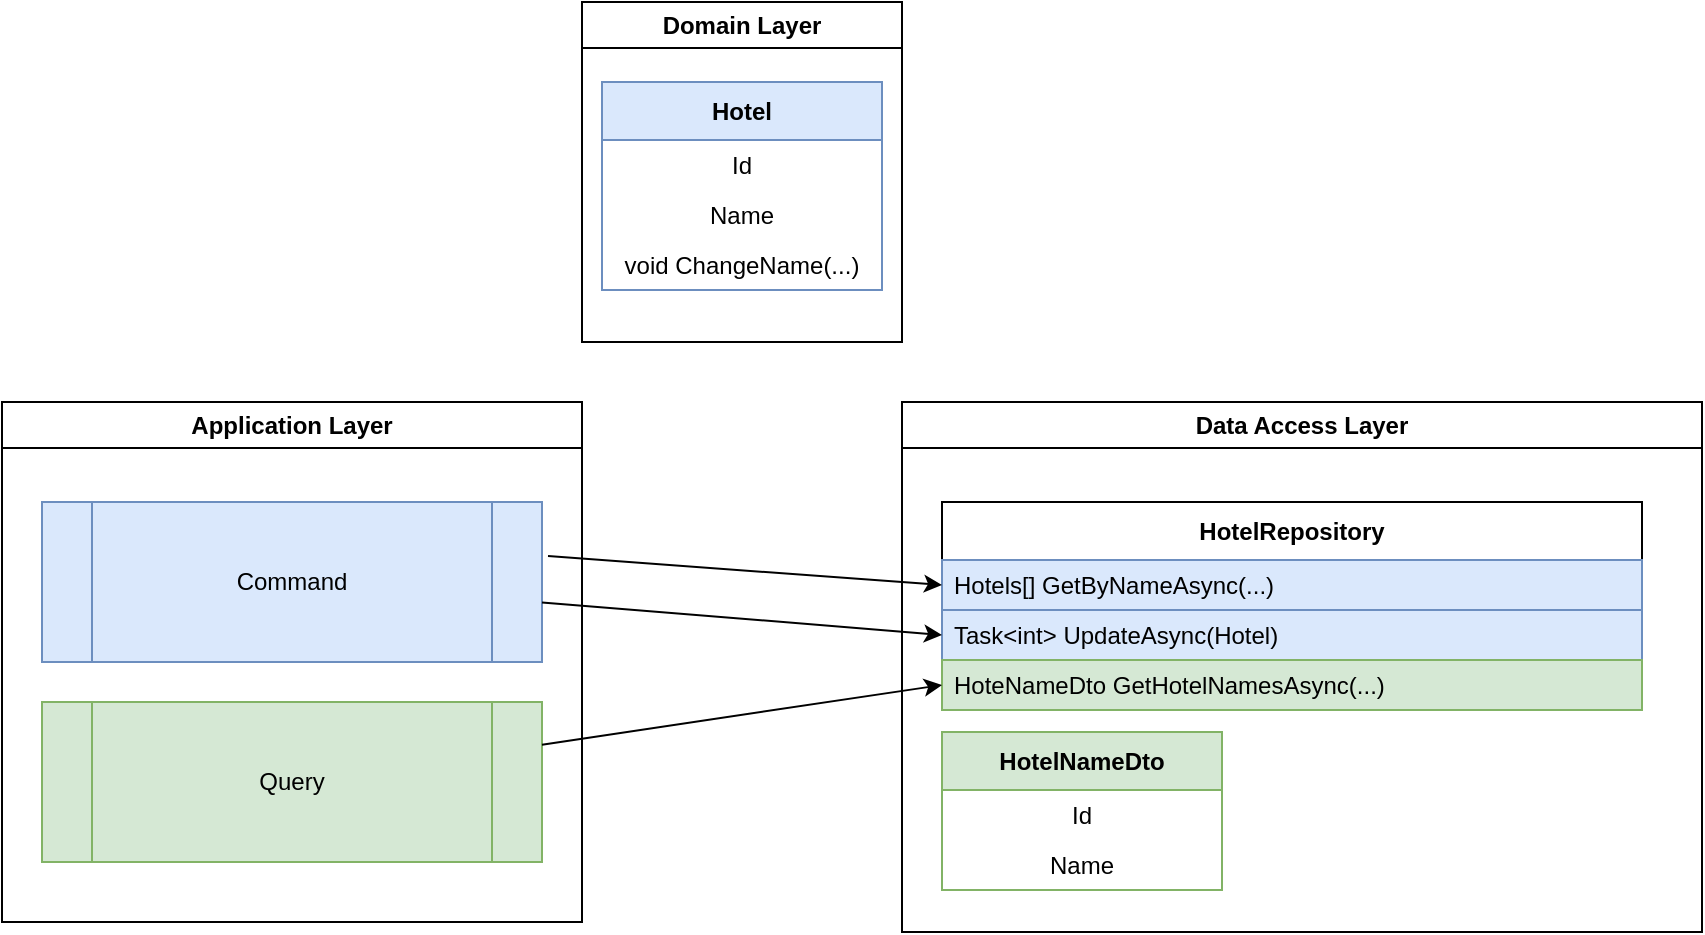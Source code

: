 <mxfile version="26.0.6">
  <diagram name="Page-1" id="54w9G7yzfh6iUQYnU1Zs">
    <mxGraphModel dx="1144" dy="1854" grid="1" gridSize="10" guides="1" tooltips="1" connect="1" arrows="1" fold="1" page="1" pageScale="1" pageWidth="850" pageHeight="1100" math="0" shadow="0">
      <root>
        <mxCell id="0" />
        <mxCell id="1" parent="0" />
        <mxCell id="wJ-Mje8PpJ3iMQONKWg5-3" value="Application Layer" style="swimlane;whiteSpace=wrap;html=1;" vertex="1" parent="1">
          <mxGeometry x="40" y="70" width="290" height="260" as="geometry" />
        </mxCell>
        <mxCell id="wJ-Mje8PpJ3iMQONKWg5-6" value="Command" style="shape=process;whiteSpace=wrap;html=1;backgroundOutline=1;fillColor=#dae8fc;strokeColor=#6c8ebf;" vertex="1" parent="wJ-Mje8PpJ3iMQONKWg5-3">
          <mxGeometry x="20" y="50" width="250" height="80" as="geometry" />
        </mxCell>
        <mxCell id="wJ-Mje8PpJ3iMQONKWg5-7" value="Query" style="shape=process;whiteSpace=wrap;html=1;backgroundOutline=1;fillColor=#d5e8d4;strokeColor=#82b366;" vertex="1" parent="wJ-Mje8PpJ3iMQONKWg5-3">
          <mxGeometry x="20" y="150" width="250" height="80" as="geometry" />
        </mxCell>
        <mxCell id="wJ-Mje8PpJ3iMQONKWg5-4" value="Domain Layer" style="swimlane;whiteSpace=wrap;html=1;" vertex="1" parent="1">
          <mxGeometry x="330" y="-130" width="160" height="170" as="geometry" />
        </mxCell>
        <mxCell id="wJ-Mje8PpJ3iMQONKWg5-21" value="Hotel" style="swimlane;fontStyle=1;align=center;verticalAlign=middle;childLayout=stackLayout;horizontal=1;startSize=29;horizontalStack=0;resizeParent=1;resizeParentMax=0;resizeLast=0;collapsible=0;marginBottom=0;html=1;whiteSpace=wrap;fillColor=#dae8fc;strokeColor=#6c8ebf;" vertex="1" parent="wJ-Mje8PpJ3iMQONKWg5-4">
          <mxGeometry x="10" y="40" width="140" height="104" as="geometry" />
        </mxCell>
        <mxCell id="wJ-Mje8PpJ3iMQONKWg5-22" value="Id" style="text;html=1;strokeColor=none;fillColor=none;align=center;verticalAlign=middle;spacingLeft=4;spacingRight=4;overflow=hidden;rotatable=0;points=[[0,0.5],[1,0.5]];portConstraint=eastwest;whiteSpace=wrap;" vertex="1" parent="wJ-Mje8PpJ3iMQONKWg5-21">
          <mxGeometry y="29" width="140" height="25" as="geometry" />
        </mxCell>
        <mxCell id="wJ-Mje8PpJ3iMQONKWg5-24" value="Name" style="text;html=1;strokeColor=none;fillColor=none;align=center;verticalAlign=middle;spacingLeft=4;spacingRight=4;overflow=hidden;rotatable=0;points=[[0,0.5],[1,0.5]];portConstraint=eastwest;whiteSpace=wrap;" vertex="1" parent="wJ-Mje8PpJ3iMQONKWg5-21">
          <mxGeometry y="54" width="140" height="25" as="geometry" />
        </mxCell>
        <mxCell id="wJ-Mje8PpJ3iMQONKWg5-23" value="void ChangeName(...)" style="text;html=1;strokeColor=none;fillColor=none;align=center;verticalAlign=middle;spacingLeft=4;spacingRight=4;overflow=hidden;rotatable=0;points=[[0,0.5],[1,0.5]];portConstraint=eastwest;whiteSpace=wrap;" vertex="1" parent="wJ-Mje8PpJ3iMQONKWg5-21">
          <mxGeometry y="79" width="140" height="25" as="geometry" />
        </mxCell>
        <mxCell id="wJ-Mje8PpJ3iMQONKWg5-8" value="Data Access Layer" style="swimlane;whiteSpace=wrap;html=1;" vertex="1" parent="1">
          <mxGeometry x="490" y="70" width="400" height="265" as="geometry" />
        </mxCell>
        <mxCell id="wJ-Mje8PpJ3iMQONKWg5-9" value="HotelRepository" style="swimlane;fontStyle=1;align=center;verticalAlign=middle;childLayout=stackLayout;horizontal=1;startSize=29;horizontalStack=0;resizeParent=1;resizeParentMax=0;resizeLast=0;collapsible=0;marginBottom=0;html=1;whiteSpace=wrap;" vertex="1" parent="wJ-Mje8PpJ3iMQONKWg5-8">
          <mxGeometry x="20" y="50" width="350" height="104" as="geometry" />
        </mxCell>
        <mxCell id="wJ-Mje8PpJ3iMQONKWg5-13" value="Hotels[] GetByNameAsync(...)" style="text;html=1;strokeColor=#6c8ebf;fillColor=#dae8fc;align=left;verticalAlign=middle;spacingLeft=4;spacingRight=4;overflow=hidden;rotatable=0;points=[[0,0.5],[1,0.5]];portConstraint=eastwest;whiteSpace=wrap;" vertex="1" parent="wJ-Mje8PpJ3iMQONKWg5-9">
          <mxGeometry y="29" width="350" height="25" as="geometry" />
        </mxCell>
        <mxCell id="wJ-Mje8PpJ3iMQONKWg5-12" value="Task&amp;lt;int&amp;gt; UpdateAsync(Hotel)" style="text;html=1;strokeColor=#6c8ebf;fillColor=#dae8fc;align=left;verticalAlign=middle;spacingLeft=4;spacingRight=4;overflow=hidden;rotatable=0;points=[[0,0.5],[1,0.5]];portConstraint=eastwest;whiteSpace=wrap;" vertex="1" parent="wJ-Mje8PpJ3iMQONKWg5-9">
          <mxGeometry y="54" width="350" height="25" as="geometry" />
        </mxCell>
        <mxCell id="wJ-Mje8PpJ3iMQONKWg5-14" value="HoteNameDto GetHotelNamesAsync(...)" style="text;html=1;strokeColor=#82b366;fillColor=#d5e8d4;align=left;verticalAlign=middle;spacingLeft=4;spacingRight=4;overflow=hidden;rotatable=0;points=[[0,0.5],[1,0.5]];portConstraint=eastwest;whiteSpace=wrap;" vertex="1" parent="wJ-Mje8PpJ3iMQONKWg5-9">
          <mxGeometry y="79" width="350" height="25" as="geometry" />
        </mxCell>
        <mxCell id="wJ-Mje8PpJ3iMQONKWg5-18" value="HotelNameDto" style="swimlane;fontStyle=1;align=center;verticalAlign=middle;childLayout=stackLayout;horizontal=1;startSize=29;horizontalStack=0;resizeParent=1;resizeParentMax=0;resizeLast=0;collapsible=0;marginBottom=0;html=1;whiteSpace=wrap;fillColor=#d5e8d4;strokeColor=#82b366;" vertex="1" parent="wJ-Mje8PpJ3iMQONKWg5-8">
          <mxGeometry x="20" y="165" width="140" height="79" as="geometry" />
        </mxCell>
        <mxCell id="wJ-Mje8PpJ3iMQONKWg5-19" value="Id" style="text;html=1;strokeColor=none;fillColor=none;align=center;verticalAlign=middle;spacingLeft=4;spacingRight=4;overflow=hidden;rotatable=0;points=[[0,0.5],[1,0.5]];portConstraint=eastwest;whiteSpace=wrap;" vertex="1" parent="wJ-Mje8PpJ3iMQONKWg5-18">
          <mxGeometry y="29" width="140" height="25" as="geometry" />
        </mxCell>
        <mxCell id="wJ-Mje8PpJ3iMQONKWg5-20" value="Name" style="text;html=1;strokeColor=none;fillColor=none;align=center;verticalAlign=middle;spacingLeft=4;spacingRight=4;overflow=hidden;rotatable=0;points=[[0,0.5],[1,0.5]];portConstraint=eastwest;whiteSpace=wrap;" vertex="1" parent="wJ-Mje8PpJ3iMQONKWg5-18">
          <mxGeometry y="54" width="140" height="25" as="geometry" />
        </mxCell>
        <mxCell id="wJ-Mje8PpJ3iMQONKWg5-15" style="rounded=0;orthogonalLoop=1;jettySize=auto;html=1;entryX=0;entryY=0.5;entryDx=0;entryDy=0;exitX=1.012;exitY=0.338;exitDx=0;exitDy=0;exitPerimeter=0;" edge="1" parent="1" source="wJ-Mje8PpJ3iMQONKWg5-6" target="wJ-Mje8PpJ3iMQONKWg5-13">
          <mxGeometry relative="1" as="geometry" />
        </mxCell>
        <mxCell id="wJ-Mje8PpJ3iMQONKWg5-16" style="rounded=0;orthogonalLoop=1;jettySize=auto;html=1;entryX=0;entryY=0.5;entryDx=0;entryDy=0;" edge="1" parent="1" source="wJ-Mje8PpJ3iMQONKWg5-6" target="wJ-Mje8PpJ3iMQONKWg5-12">
          <mxGeometry relative="1" as="geometry" />
        </mxCell>
        <mxCell id="wJ-Mje8PpJ3iMQONKWg5-17" style="rounded=0;orthogonalLoop=1;jettySize=auto;html=1;entryX=0;entryY=0.5;entryDx=0;entryDy=0;" edge="1" parent="1" source="wJ-Mje8PpJ3iMQONKWg5-7" target="wJ-Mje8PpJ3iMQONKWg5-14">
          <mxGeometry relative="1" as="geometry" />
        </mxCell>
      </root>
    </mxGraphModel>
  </diagram>
</mxfile>
